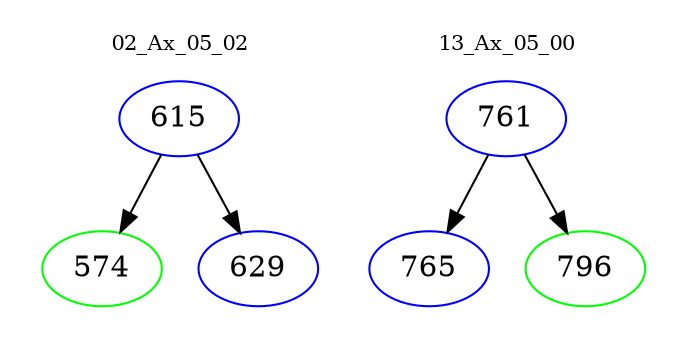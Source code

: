 digraph{
subgraph cluster_0 {
color = white
label = "02_Ax_05_02";
fontsize=10;
T0_615 [label="615", color="blue"]
T0_615 -> T0_574 [color="black"]
T0_574 [label="574", color="green"]
T0_615 -> T0_629 [color="black"]
T0_629 [label="629", color="blue"]
}
subgraph cluster_1 {
color = white
label = "13_Ax_05_00";
fontsize=10;
T1_761 [label="761", color="blue"]
T1_761 -> T1_765 [color="black"]
T1_765 [label="765", color="blue"]
T1_761 -> T1_796 [color="black"]
T1_796 [label="796", color="green"]
}
}
